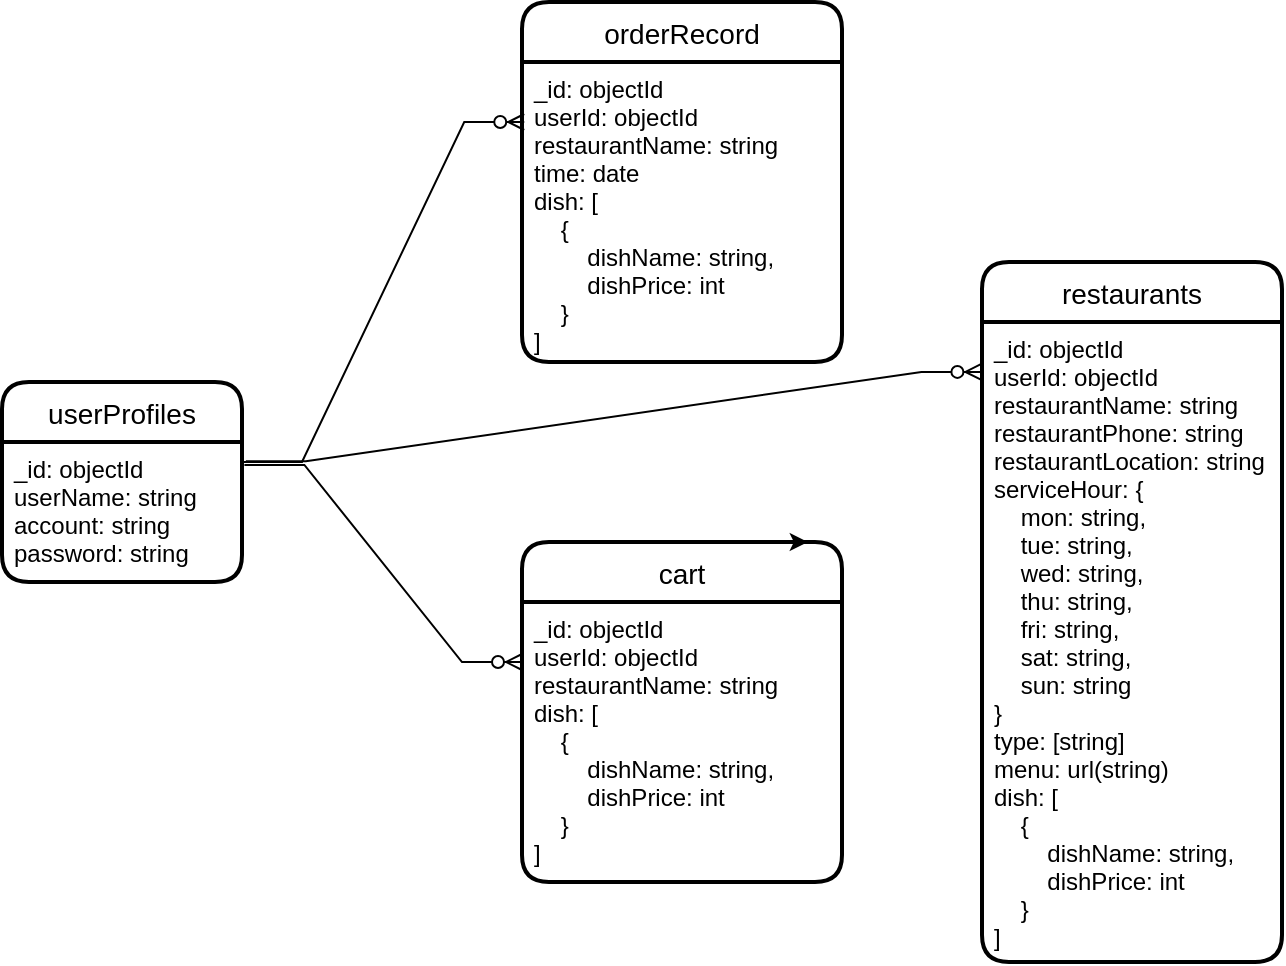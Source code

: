 <mxfile version="15.5.2" type="device"><diagram id="dbEECWK5FywlpqQX0mbn" name="Page-1"><mxGraphModel dx="788" dy="1640" grid="1" gridSize="10" guides="1" tooltips="1" connect="1" arrows="1" fold="1" page="1" pageScale="1" pageWidth="827" pageHeight="1169" math="0" shadow="0"><root><mxCell id="0"/><mxCell id="1" parent="0"/><mxCell id="kOJAAxpYh9VXC30OUcNO-1" value="userProfiles" style="swimlane;childLayout=stackLayout;horizontal=1;startSize=30;horizontalStack=0;rounded=1;fontSize=14;fontStyle=0;strokeWidth=2;resizeParent=0;resizeLast=1;shadow=0;dashed=0;align=center;" vertex="1" parent="1"><mxGeometry x="120" y="140" width="120" height="100" as="geometry"><mxRectangle x="170" y="130" width="100" height="30" as="alternateBounds"/></mxGeometry></mxCell><mxCell id="kOJAAxpYh9VXC30OUcNO-2" value="_id: objectId&#10;userName: string&#10;account: string&#10;password: string&#10;" style="align=left;strokeColor=none;fillColor=none;spacingLeft=4;fontSize=12;verticalAlign=top;resizable=0;rotatable=0;part=1;" vertex="1" parent="kOJAAxpYh9VXC30OUcNO-1"><mxGeometry y="30" width="120" height="70" as="geometry"/></mxCell><mxCell id="kOJAAxpYh9VXC30OUcNO-21" value="restaurants" style="swimlane;childLayout=stackLayout;horizontal=1;startSize=30;horizontalStack=0;rounded=1;fontSize=14;fontStyle=0;strokeWidth=2;resizeParent=0;resizeLast=1;shadow=0;dashed=0;align=center;" vertex="1" parent="1"><mxGeometry x="610" y="80" width="150" height="350" as="geometry"/></mxCell><mxCell id="kOJAAxpYh9VXC30OUcNO-22" value="_id: objectId&#10;userId: objectId&#10;restaurantName: string&#10;restaurantPhone: string&#10;restaurantLocation: string&#10;serviceHour: {&#10;    mon: string,&#10;    tue: string,&#10;    wed: string,&#10;    thu: string,&#10;    fri: string,&#10;    sat: string,&#10;    sun: string&#10;}&#10;type: [string]&#10;menu: url(string)&#10;dish: [&#10;    {&#10;        dishName: string,&#10;        dishPrice: int&#10;    }&#10;]" style="align=left;strokeColor=none;fillColor=none;spacingLeft=4;fontSize=12;verticalAlign=top;resizable=0;rotatable=0;part=1;" vertex="1" parent="kOJAAxpYh9VXC30OUcNO-21"><mxGeometry y="30" width="150" height="320" as="geometry"/></mxCell><mxCell id="kOJAAxpYh9VXC30OUcNO-27" value="" style="edgeStyle=entityRelationEdgeStyle;fontSize=12;html=1;endArrow=ERzeroToMany;endFill=1;rounded=0;exitX=1.016;exitY=0.138;exitDx=0;exitDy=0;exitPerimeter=0;entryX=-0.002;entryY=0.078;entryDx=0;entryDy=0;entryPerimeter=0;" edge="1" parent="1" source="kOJAAxpYh9VXC30OUcNO-2" target="kOJAAxpYh9VXC30OUcNO-22"><mxGeometry width="100" height="100" relative="1" as="geometry"><mxPoint x="340" y="340" as="sourcePoint"/><mxPoint x="350" y="150" as="targetPoint"/></mxGeometry></mxCell><mxCell id="kOJAAxpYh9VXC30OUcNO-28" value="cart" style="swimlane;childLayout=stackLayout;horizontal=1;startSize=30;horizontalStack=0;rounded=1;fontSize=14;fontStyle=0;strokeWidth=2;resizeParent=0;resizeLast=1;shadow=0;dashed=0;align=center;" vertex="1" parent="1"><mxGeometry x="380" y="220" width="160" height="170" as="geometry"/></mxCell><mxCell id="kOJAAxpYh9VXC30OUcNO-33" value="" style="edgeStyle=entityRelationEdgeStyle;fontSize=12;html=1;endArrow=ERzeroToMany;endFill=1;rounded=0;exitX=1.01;exitY=0.164;exitDx=0;exitDy=0;exitPerimeter=0;" edge="1" parent="kOJAAxpYh9VXC30OUcNO-28" source="kOJAAxpYh9VXC30OUcNO-2"><mxGeometry width="100" height="100" relative="1" as="geometry"><mxPoint x="70" y="-100" as="sourcePoint"/><mxPoint y="60" as="targetPoint"/></mxGeometry></mxCell><mxCell id="kOJAAxpYh9VXC30OUcNO-29" value="_id: objectId&#10;userId: objectId&#10;restaurantName: string&#10;dish: [&#10;    {&#10;        dishName: string,&#10;        dishPrice: int&#10;    }&#10;]" style="align=left;strokeColor=none;fillColor=none;spacingLeft=4;fontSize=12;verticalAlign=top;resizable=0;rotatable=0;part=1;" vertex="1" parent="kOJAAxpYh9VXC30OUcNO-28"><mxGeometry y="30" width="160" height="140" as="geometry"/></mxCell><mxCell id="kOJAAxpYh9VXC30OUcNO-35" style="edgeStyle=orthogonalEdgeStyle;rounded=0;orthogonalLoop=1;jettySize=auto;html=1;exitX=0.75;exitY=0;exitDx=0;exitDy=0;entryX=0.893;entryY=-0.001;entryDx=0;entryDy=0;entryPerimeter=0;" edge="1" parent="1" source="kOJAAxpYh9VXC30OUcNO-28" target="kOJAAxpYh9VXC30OUcNO-28"><mxGeometry relative="1" as="geometry"/></mxCell><mxCell id="kOJAAxpYh9VXC30OUcNO-37" value="orderRecord" style="swimlane;childLayout=stackLayout;horizontal=1;startSize=30;horizontalStack=0;rounded=1;fontSize=14;fontStyle=0;strokeWidth=2;resizeParent=0;resizeLast=1;shadow=0;dashed=0;align=center;" vertex="1" parent="1"><mxGeometry x="380" y="-50" width="160" height="180" as="geometry"/></mxCell><mxCell id="kOJAAxpYh9VXC30OUcNO-38" value="_id: objectId&#10;userId: objectId&#10;restaurantName: string&#10;time: date&#10;dish: [&#10;    {&#10;        dishName: string,&#10;        dishPrice: int&#10;    }&#10;]&#10;" style="align=left;strokeColor=none;fillColor=none;spacingLeft=4;fontSize=12;verticalAlign=top;resizable=0;rotatable=0;part=1;" vertex="1" parent="kOJAAxpYh9VXC30OUcNO-37"><mxGeometry y="30" width="160" height="150" as="geometry"/></mxCell><mxCell id="kOJAAxpYh9VXC30OUcNO-39" value="" style="edgeStyle=entityRelationEdgeStyle;fontSize=12;html=1;endArrow=ERzeroToMany;endFill=1;rounded=0;entryX=0.007;entryY=0.2;entryDx=0;entryDy=0;entryPerimeter=0;" edge="1" parent="1" target="kOJAAxpYh9VXC30OUcNO-38"><mxGeometry width="100" height="100" relative="1" as="geometry"><mxPoint x="240" y="180" as="sourcePoint"/><mxPoint x="520" y="90" as="targetPoint"/></mxGeometry></mxCell></root></mxGraphModel></diagram></mxfile>